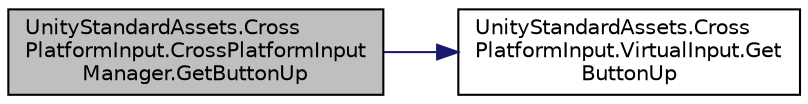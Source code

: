 digraph "UnityStandardAssets.CrossPlatformInput.CrossPlatformInputManager.GetButtonUp"
{
 // LATEX_PDF_SIZE
  edge [fontname="Helvetica",fontsize="10",labelfontname="Helvetica",labelfontsize="10"];
  node [fontname="Helvetica",fontsize="10",shape=record];
  rankdir="LR";
  Node14 [label="UnityStandardAssets.Cross\lPlatformInput.CrossPlatformInput\lManager.GetButtonUp",height=0.2,width=0.4,color="black", fillcolor="grey75", style="filled", fontcolor="black",tooltip=" "];
  Node14 -> Node15 [color="midnightblue",fontsize="10",style="solid",fontname="Helvetica"];
  Node15 [label="UnityStandardAssets.Cross\lPlatformInput.VirtualInput.Get\lButtonUp",height=0.2,width=0.4,color="black", fillcolor="white", style="filled",URL="$class_unity_standard_assets_1_1_cross_platform_input_1_1_virtual_input.html#a91fa118a5b6f1e66d6551a385b664d07",tooltip=" "];
}
